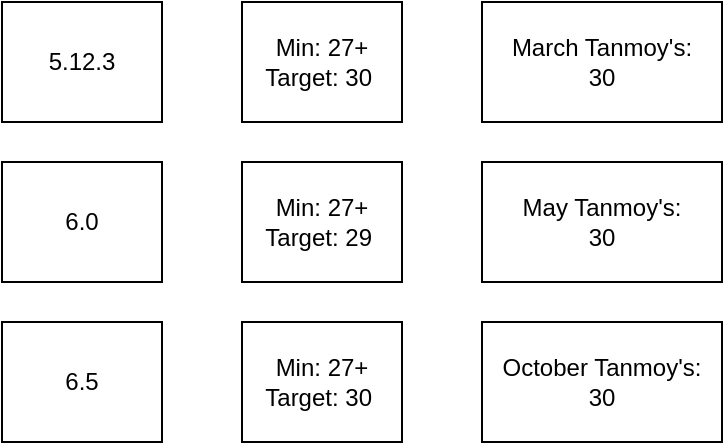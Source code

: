<mxfile version="15.5.0" type="github">
  <diagram id="wJDWuHTwm4FQ84Dt6kpp" name="Page-1">
    <mxGraphModel dx="1218" dy="809" grid="1" gridSize="10" guides="1" tooltips="1" connect="1" arrows="1" fold="1" page="1" pageScale="1" pageWidth="850" pageHeight="1100" math="0" shadow="0">
      <root>
        <mxCell id="0" />
        <mxCell id="1" parent="0" />
        <mxCell id="OiSSpVjRdsXmr6B28M6c-1" value="5.12.3" style="rounded=0;whiteSpace=wrap;html=1;" vertex="1" parent="1">
          <mxGeometry x="120" y="80" width="80" height="60" as="geometry" />
        </mxCell>
        <mxCell id="OiSSpVjRdsXmr6B28M6c-2" value="Min: 27+&lt;br&gt;Target: 30&amp;nbsp;" style="rounded=0;whiteSpace=wrap;html=1;" vertex="1" parent="1">
          <mxGeometry x="240" y="80" width="80" height="60" as="geometry" />
        </mxCell>
        <mxCell id="OiSSpVjRdsXmr6B28M6c-3" value="March Tanmoy&#39;s:&lt;br&gt;30" style="rounded=0;whiteSpace=wrap;html=1;" vertex="1" parent="1">
          <mxGeometry x="360" y="80" width="120" height="60" as="geometry" />
        </mxCell>
        <mxCell id="OiSSpVjRdsXmr6B28M6c-4" value="6.0" style="rounded=0;whiteSpace=wrap;html=1;" vertex="1" parent="1">
          <mxGeometry x="120" y="160" width="80" height="60" as="geometry" />
        </mxCell>
        <mxCell id="OiSSpVjRdsXmr6B28M6c-5" value="Min: 27+&lt;br&gt;Target: 29&amp;nbsp;" style="rounded=0;whiteSpace=wrap;html=1;" vertex="1" parent="1">
          <mxGeometry x="240" y="160" width="80" height="60" as="geometry" />
        </mxCell>
        <mxCell id="OiSSpVjRdsXmr6B28M6c-6" value="May Tanmoy&#39;s:&lt;br&gt;30" style="rounded=0;whiteSpace=wrap;html=1;" vertex="1" parent="1">
          <mxGeometry x="360" y="160" width="120" height="60" as="geometry" />
        </mxCell>
        <mxCell id="OiSSpVjRdsXmr6B28M6c-7" value="6.5" style="rounded=0;whiteSpace=wrap;html=1;" vertex="1" parent="1">
          <mxGeometry x="120" y="240" width="80" height="60" as="geometry" />
        </mxCell>
        <mxCell id="OiSSpVjRdsXmr6B28M6c-8" value="Min: 27+&lt;br&gt;Target: 30&amp;nbsp;" style="rounded=0;whiteSpace=wrap;html=1;" vertex="1" parent="1">
          <mxGeometry x="240" y="240" width="80" height="60" as="geometry" />
        </mxCell>
        <mxCell id="OiSSpVjRdsXmr6B28M6c-9" value="October Tanmoy&#39;s:&lt;br&gt;30" style="rounded=0;whiteSpace=wrap;html=1;" vertex="1" parent="1">
          <mxGeometry x="360" y="240" width="120" height="60" as="geometry" />
        </mxCell>
      </root>
    </mxGraphModel>
  </diagram>
</mxfile>
